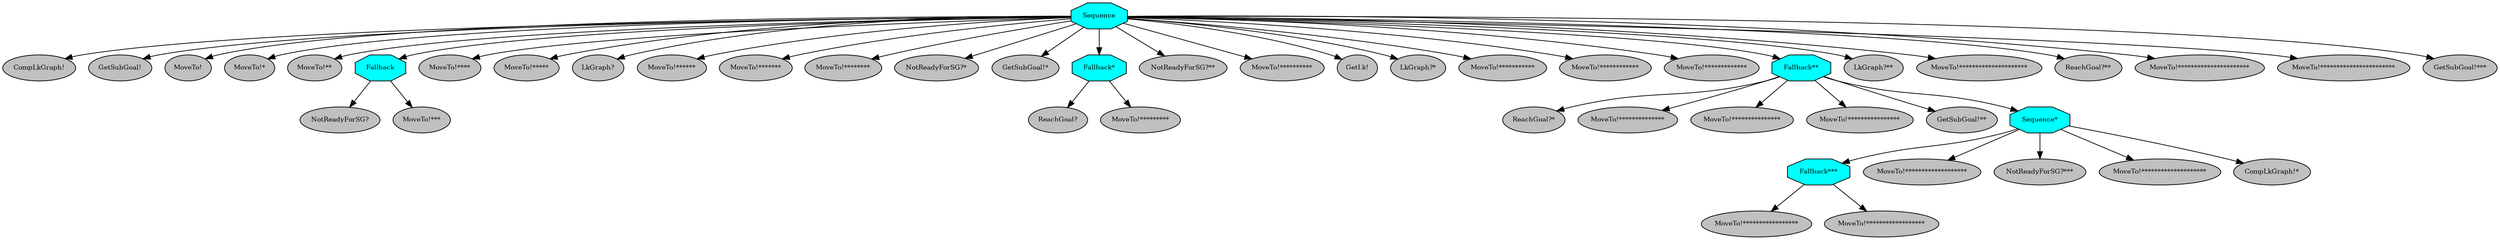 digraph pastafarianism {
ordering=out;
graph [fontname="times-roman"];
node [fontname="times-roman"];
edge [fontname="times-roman"];
Sequence [fillcolor=cyan, fontcolor=black, fontsize=9, label=Sequence, shape=octagon, style=filled];
"CompLkGraph!" [fillcolor=gray, fontcolor=black, fontsize=9, label="CompLkGraph!", shape=ellipse, style=filled];
Sequence -> "CompLkGraph!";
"GetSubGoal!" [fillcolor=gray, fontcolor=black, fontsize=9, label="GetSubGoal!", shape=ellipse, style=filled];
Sequence -> "GetSubGoal!";
"MoveTo!" [fillcolor=gray, fontcolor=black, fontsize=9, label="MoveTo!", shape=ellipse, style=filled];
Sequence -> "MoveTo!";
"MoveTo!*" [fillcolor=gray, fontcolor=black, fontsize=9, label="MoveTo!*", shape=ellipse, style=filled];
Sequence -> "MoveTo!*";
"MoveTo!**" [fillcolor=gray, fontcolor=black, fontsize=9, label="MoveTo!**", shape=ellipse, style=filled];
Sequence -> "MoveTo!**";
Fallback [fillcolor=cyan, fontcolor=black, fontsize=9, label=Fallback, shape=octagon, style=filled];
Sequence -> Fallback;
"NotReadyForSG?" [fillcolor=gray, fontcolor=black, fontsize=9, label="NotReadyForSG?", shape=ellipse, style=filled];
Fallback -> "NotReadyForSG?";
"MoveTo!***" [fillcolor=gray, fontcolor=black, fontsize=9, label="MoveTo!***", shape=ellipse, style=filled];
Fallback -> "MoveTo!***";
"MoveTo!****" [fillcolor=gray, fontcolor=black, fontsize=9, label="MoveTo!****", shape=ellipse, style=filled];
Sequence -> "MoveTo!****";
"MoveTo!*****" [fillcolor=gray, fontcolor=black, fontsize=9, label="MoveTo!*****", shape=ellipse, style=filled];
Sequence -> "MoveTo!*****";
"LkGraph?" [fillcolor=gray, fontcolor=black, fontsize=9, label="LkGraph?", shape=ellipse, style=filled];
Sequence -> "LkGraph?";
"MoveTo!******" [fillcolor=gray, fontcolor=black, fontsize=9, label="MoveTo!******", shape=ellipse, style=filled];
Sequence -> "MoveTo!******";
"MoveTo!*******" [fillcolor=gray, fontcolor=black, fontsize=9, label="MoveTo!*******", shape=ellipse, style=filled];
Sequence -> "MoveTo!*******";
"MoveTo!********" [fillcolor=gray, fontcolor=black, fontsize=9, label="MoveTo!********", shape=ellipse, style=filled];
Sequence -> "MoveTo!********";
"NotReadyForSG?*" [fillcolor=gray, fontcolor=black, fontsize=9, label="NotReadyForSG?*", shape=ellipse, style=filled];
Sequence -> "NotReadyForSG?*";
"GetSubGoal!*" [fillcolor=gray, fontcolor=black, fontsize=9, label="GetSubGoal!*", shape=ellipse, style=filled];
Sequence -> "GetSubGoal!*";
"Fallback*" [fillcolor=cyan, fontcolor=black, fontsize=9, label="Fallback*", shape=octagon, style=filled];
Sequence -> "Fallback*";
"ReachGoal?" [fillcolor=gray, fontcolor=black, fontsize=9, label="ReachGoal?", shape=ellipse, style=filled];
"Fallback*" -> "ReachGoal?";
"MoveTo!*********" [fillcolor=gray, fontcolor=black, fontsize=9, label="MoveTo!*********", shape=ellipse, style=filled];
"Fallback*" -> "MoveTo!*********";
"NotReadyForSG?**" [fillcolor=gray, fontcolor=black, fontsize=9, label="NotReadyForSG?**", shape=ellipse, style=filled];
Sequence -> "NotReadyForSG?**";
"MoveTo!**********" [fillcolor=gray, fontcolor=black, fontsize=9, label="MoveTo!**********", shape=ellipse, style=filled];
Sequence -> "MoveTo!**********";
"GetLk!" [fillcolor=gray, fontcolor=black, fontsize=9, label="GetLk!", shape=ellipse, style=filled];
Sequence -> "GetLk!";
"LkGraph?*" [fillcolor=gray, fontcolor=black, fontsize=9, label="LkGraph?*", shape=ellipse, style=filled];
Sequence -> "LkGraph?*";
"MoveTo!***********" [fillcolor=gray, fontcolor=black, fontsize=9, label="MoveTo!***********", shape=ellipse, style=filled];
Sequence -> "MoveTo!***********";
"MoveTo!************" [fillcolor=gray, fontcolor=black, fontsize=9, label="MoveTo!************", shape=ellipse, style=filled];
Sequence -> "MoveTo!************";
"MoveTo!*************" [fillcolor=gray, fontcolor=black, fontsize=9, label="MoveTo!*************", shape=ellipse, style=filled];
Sequence -> "MoveTo!*************";
"Fallback**" [fillcolor=cyan, fontcolor=black, fontsize=9, label="Fallback**", shape=octagon, style=filled];
Sequence -> "Fallback**";
"ReachGoal?*" [fillcolor=gray, fontcolor=black, fontsize=9, label="ReachGoal?*", shape=ellipse, style=filled];
"Fallback**" -> "ReachGoal?*";
"MoveTo!**************" [fillcolor=gray, fontcolor=black, fontsize=9, label="MoveTo!**************", shape=ellipse, style=filled];
"Fallback**" -> "MoveTo!**************";
"MoveTo!***************" [fillcolor=gray, fontcolor=black, fontsize=9, label="MoveTo!***************", shape=ellipse, style=filled];
"Fallback**" -> "MoveTo!***************";
"MoveTo!****************" [fillcolor=gray, fontcolor=black, fontsize=9, label="MoveTo!****************", shape=ellipse, style=filled];
"Fallback**" -> "MoveTo!****************";
"GetSubGoal!**" [fillcolor=gray, fontcolor=black, fontsize=9, label="GetSubGoal!**", shape=ellipse, style=filled];
"Fallback**" -> "GetSubGoal!**";
"Sequence*" [fillcolor=cyan, fontcolor=black, fontsize=9, label="Sequence*", shape=octagon, style=filled];
"Fallback**" -> "Sequence*";
"Fallback***" [fillcolor=cyan, fontcolor=black, fontsize=9, label="Fallback***", shape=octagon, style=filled];
"Sequence*" -> "Fallback***";
"MoveTo!*****************" [fillcolor=gray, fontcolor=black, fontsize=9, label="MoveTo!*****************", shape=ellipse, style=filled];
"Fallback***" -> "MoveTo!*****************";
"MoveTo!******************" [fillcolor=gray, fontcolor=black, fontsize=9, label="MoveTo!******************", shape=ellipse, style=filled];
"Fallback***" -> "MoveTo!******************";
"MoveTo!*******************" [fillcolor=gray, fontcolor=black, fontsize=9, label="MoveTo!*******************", shape=ellipse, style=filled];
"Sequence*" -> "MoveTo!*******************";
"NotReadyForSG?***" [fillcolor=gray, fontcolor=black, fontsize=9, label="NotReadyForSG?***", shape=ellipse, style=filled];
"Sequence*" -> "NotReadyForSG?***";
"MoveTo!********************" [fillcolor=gray, fontcolor=black, fontsize=9, label="MoveTo!********************", shape=ellipse, style=filled];
"Sequence*" -> "MoveTo!********************";
"CompLkGraph!*" [fillcolor=gray, fontcolor=black, fontsize=9, label="CompLkGraph!*", shape=ellipse, style=filled];
"Sequence*" -> "CompLkGraph!*";
"LkGraph?**" [fillcolor=gray, fontcolor=black, fontsize=9, label="LkGraph?**", shape=ellipse, style=filled];
Sequence -> "LkGraph?**";
"MoveTo!*********************" [fillcolor=gray, fontcolor=black, fontsize=9, label="MoveTo!*********************", shape=ellipse, style=filled];
Sequence -> "MoveTo!*********************";
"ReachGoal?**" [fillcolor=gray, fontcolor=black, fontsize=9, label="ReachGoal?**", shape=ellipse, style=filled];
Sequence -> "ReachGoal?**";
"MoveTo!**********************" [fillcolor=gray, fontcolor=black, fontsize=9, label="MoveTo!**********************", shape=ellipse, style=filled];
Sequence -> "MoveTo!**********************";
"MoveTo!***********************" [fillcolor=gray, fontcolor=black, fontsize=9, label="MoveTo!***********************", shape=ellipse, style=filled];
Sequence -> "MoveTo!***********************";
"GetSubGoal!***" [fillcolor=gray, fontcolor=black, fontsize=9, label="GetSubGoal!***", shape=ellipse, style=filled];
Sequence -> "GetSubGoal!***";
}
